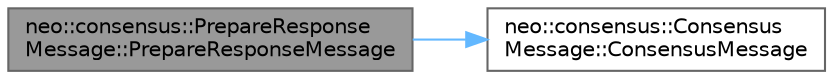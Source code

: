 digraph "neo::consensus::PrepareResponseMessage::PrepareResponseMessage"
{
 // LATEX_PDF_SIZE
  bgcolor="transparent";
  edge [fontname=Helvetica,fontsize=10,labelfontname=Helvetica,labelfontsize=10];
  node [fontname=Helvetica,fontsize=10,shape=box,height=0.2,width=0.4];
  rankdir="LR";
  Node1 [id="Node000001",label="neo::consensus::PrepareResponse\lMessage::PrepareResponseMessage",height=0.2,width=0.4,color="gray40", fillcolor="grey60", style="filled", fontcolor="black",tooltip=" "];
  Node1 -> Node2 [id="edge2_Node000001_Node000002",color="steelblue1",style="solid",tooltip=" "];
  Node2 [id="Node000002",label="neo::consensus::Consensus\lMessage::ConsensusMessage",height=0.2,width=0.4,color="grey40", fillcolor="white", style="filled",URL="$classneo_1_1consensus_1_1_consensus_message.html#aa1131ea96e3bd9f8a9760f6b4ccbdb99",tooltip=" "];
}
